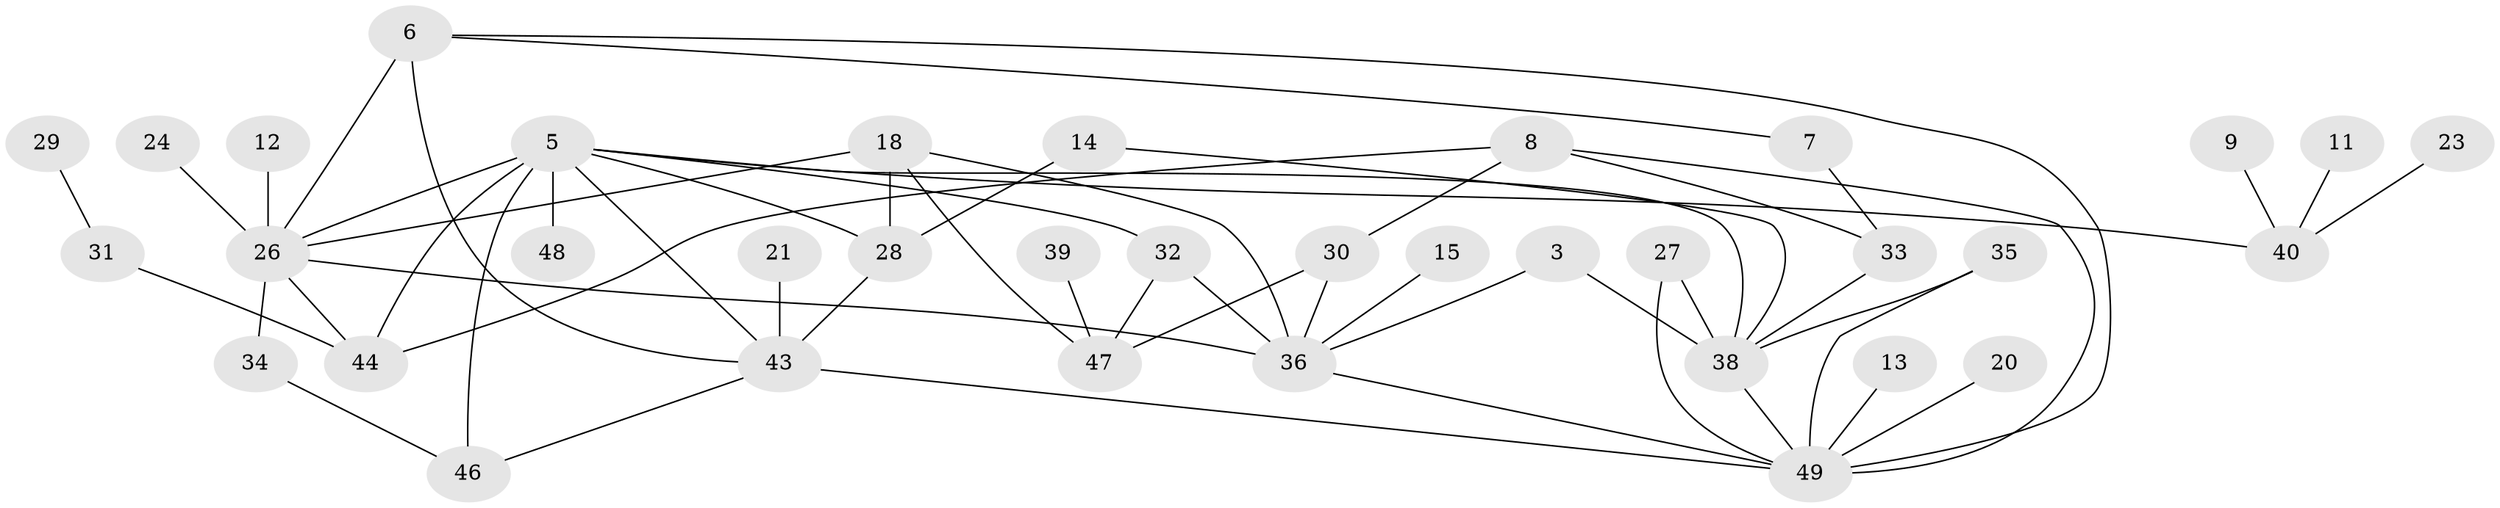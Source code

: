 // original degree distribution, {6: 0.061224489795918366, 2: 0.2653061224489796, 0: 0.10204081632653061, 5: 0.04081632653061224, 3: 0.1326530612244898, 1: 0.2857142857142857, 4: 0.10204081632653061, 7: 0.01020408163265306}
// Generated by graph-tools (version 1.1) at 2025/25/03/09/25 03:25:20]
// undirected, 36 vertices, 56 edges
graph export_dot {
graph [start="1"]
  node [color=gray90,style=filled];
  3;
  5;
  6;
  7;
  8;
  9;
  11;
  12;
  13;
  14;
  15;
  18;
  20;
  21;
  23;
  24;
  26;
  27;
  28;
  29;
  30;
  31;
  32;
  33;
  34;
  35;
  36;
  38;
  39;
  40;
  43;
  44;
  46;
  47;
  48;
  49;
  3 -- 36 [weight=1.0];
  3 -- 38 [weight=1.0];
  5 -- 26 [weight=3.0];
  5 -- 28 [weight=1.0];
  5 -- 32 [weight=1.0];
  5 -- 38 [weight=1.0];
  5 -- 40 [weight=1.0];
  5 -- 43 [weight=1.0];
  5 -- 44 [weight=1.0];
  5 -- 46 [weight=1.0];
  5 -- 48 [weight=1.0];
  6 -- 7 [weight=1.0];
  6 -- 26 [weight=2.0];
  6 -- 43 [weight=1.0];
  6 -- 49 [weight=1.0];
  7 -- 33 [weight=1.0];
  8 -- 30 [weight=1.0];
  8 -- 33 [weight=1.0];
  8 -- 44 [weight=1.0];
  8 -- 49 [weight=1.0];
  9 -- 40 [weight=1.0];
  11 -- 40 [weight=1.0];
  12 -- 26 [weight=1.0];
  13 -- 49 [weight=1.0];
  14 -- 28 [weight=1.0];
  14 -- 38 [weight=1.0];
  15 -- 36 [weight=1.0];
  18 -- 26 [weight=1.0];
  18 -- 28 [weight=2.0];
  18 -- 36 [weight=1.0];
  18 -- 47 [weight=1.0];
  20 -- 49 [weight=1.0];
  21 -- 43 [weight=1.0];
  23 -- 40 [weight=1.0];
  24 -- 26 [weight=1.0];
  26 -- 34 [weight=1.0];
  26 -- 36 [weight=2.0];
  26 -- 44 [weight=1.0];
  27 -- 38 [weight=1.0];
  27 -- 49 [weight=1.0];
  28 -- 43 [weight=2.0];
  29 -- 31 [weight=1.0];
  30 -- 36 [weight=1.0];
  30 -- 47 [weight=1.0];
  31 -- 44 [weight=1.0];
  32 -- 36 [weight=1.0];
  32 -- 47 [weight=1.0];
  33 -- 38 [weight=1.0];
  34 -- 46 [weight=1.0];
  35 -- 38 [weight=1.0];
  35 -- 49 [weight=1.0];
  36 -- 49 [weight=1.0];
  38 -- 49 [weight=1.0];
  39 -- 47 [weight=1.0];
  43 -- 46 [weight=1.0];
  43 -- 49 [weight=1.0];
}
